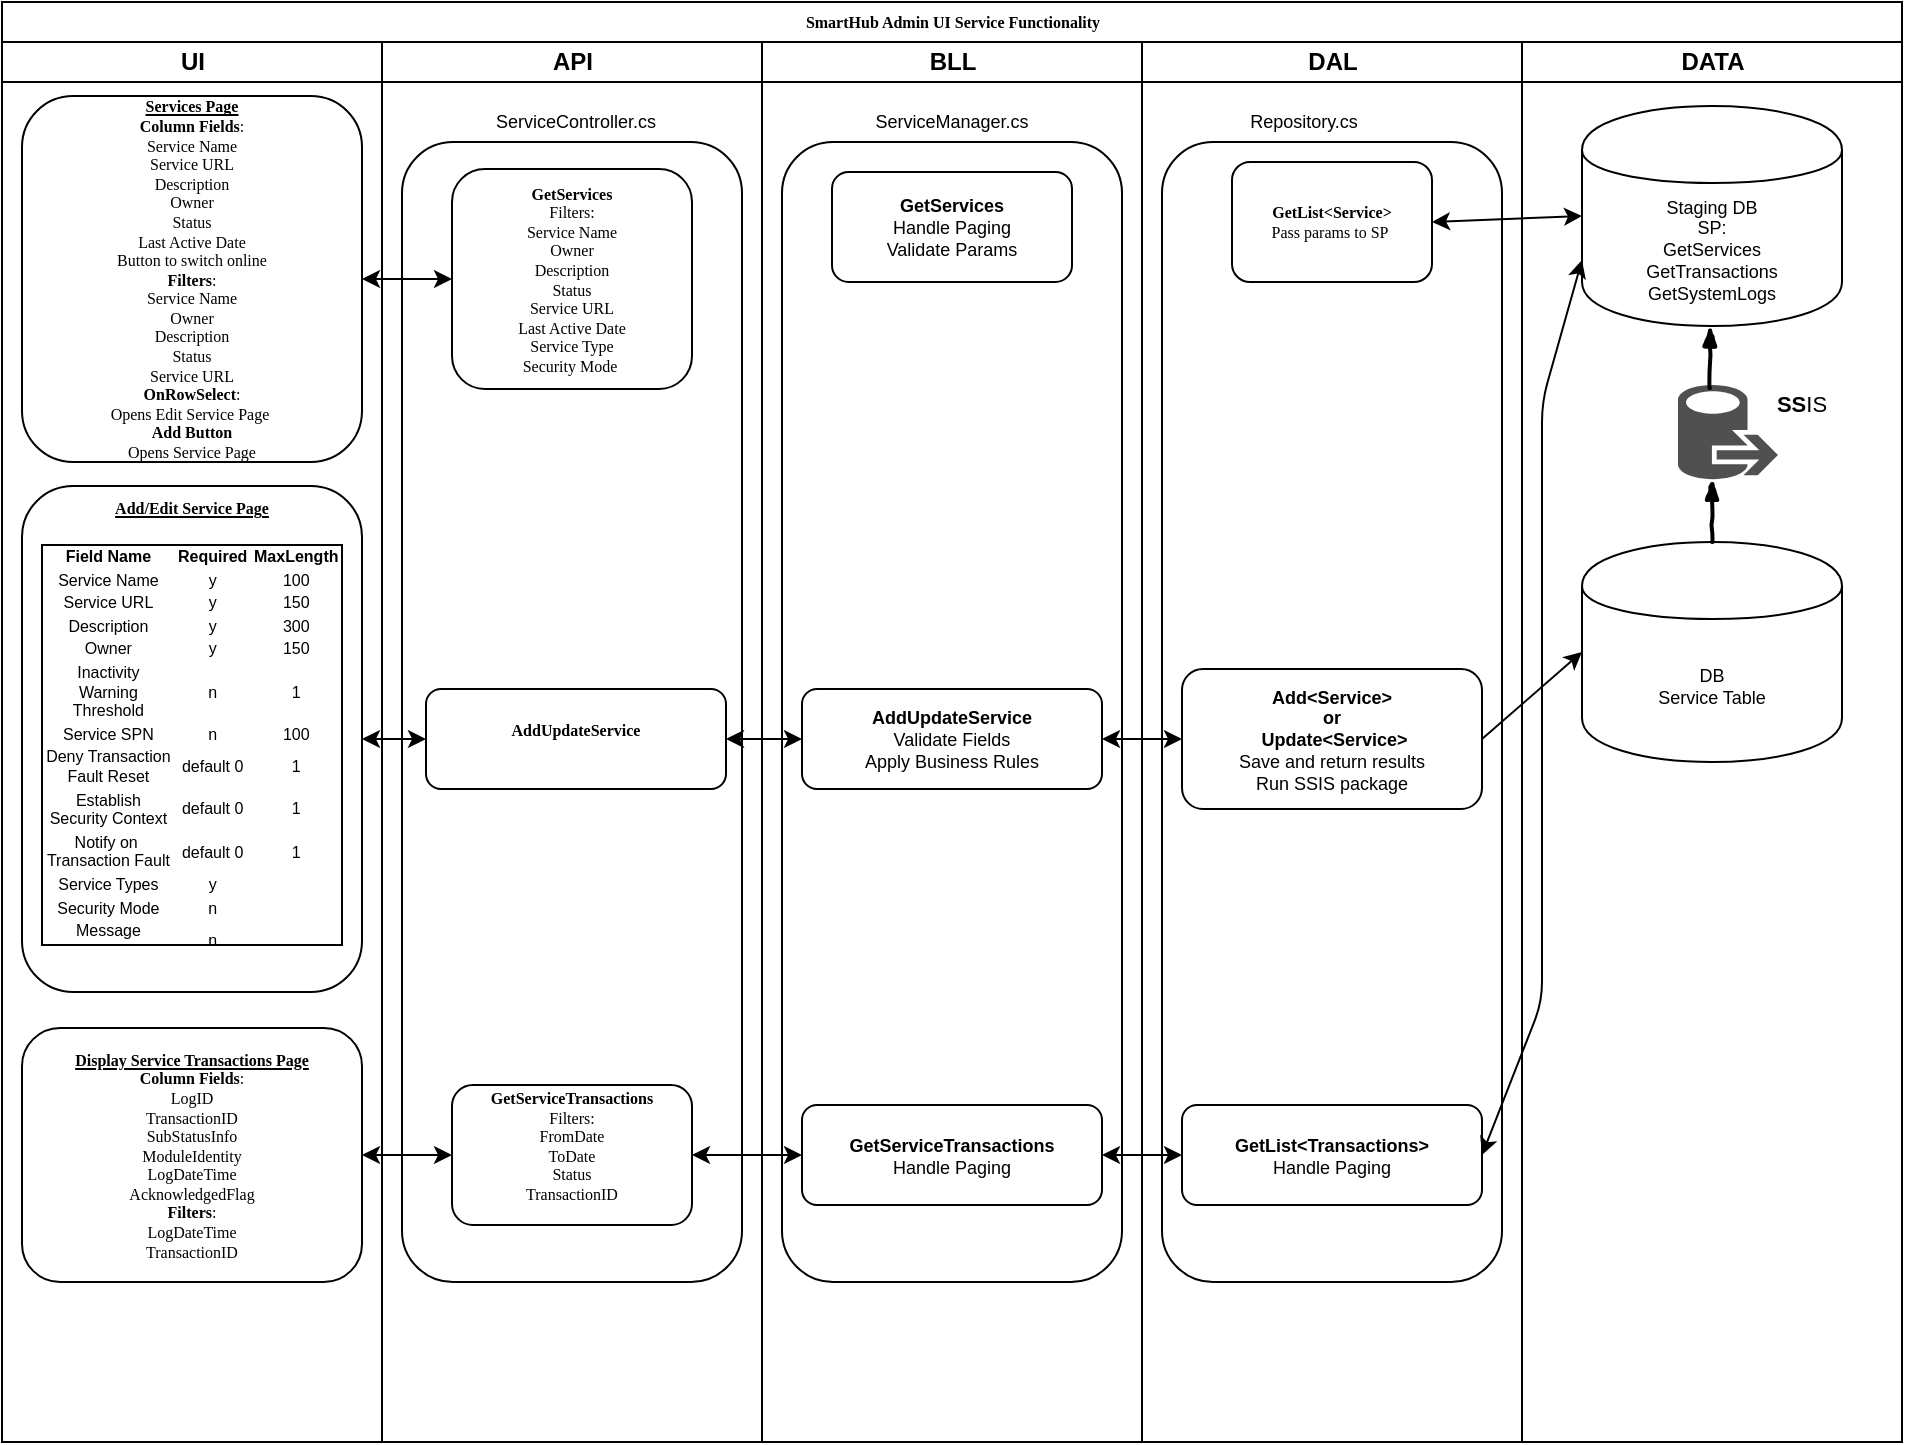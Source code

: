 <mxfile version="11.0.5" type="github"><diagram name="Page-1" id="74e2e168-ea6b-b213-b513-2b3c1d86103e"><mxGraphModel dx="1422" dy="764" grid="1" gridSize="10" guides="1" tooltips="1" connect="1" arrows="1" fold="1" page="1" pageScale="1" pageWidth="1100" pageHeight="850" background="#ffffff" math="0" shadow="0"><root><mxCell id="0"/><mxCell id="1" parent="0"/><mxCell id="77e6c97f196da883-1" value="SmartHub Admin UI Service Functionality" style="swimlane;html=1;childLayout=stackLayout;startSize=20;rounded=0;shadow=0;labelBackgroundColor=none;strokeColor=#000000;strokeWidth=1;fillColor=#ffffff;fontFamily=Verdana;fontSize=8;fontColor=#000000;align=center;" parent="1" vertex="1"><mxGeometry x="70" y="40" width="950" height="720" as="geometry"/></mxCell><mxCell id="77e6c97f196da883-2" value="UI" style="swimlane;html=1;startSize=20;" parent="77e6c97f196da883-1" vertex="1"><mxGeometry y="20" width="190" height="700" as="geometry"/></mxCell><mxCell id="77e6c97f196da883-8" value="&lt;b&gt;&lt;u&gt;Services Page&lt;br&gt;&lt;/u&gt;Column Fields&lt;/b&gt;:&lt;br&gt;Service Name&lt;br&gt;Service URL&lt;br&gt;Description&lt;br&gt;Owner&lt;br&gt;Status&lt;br&gt;Last Active Date&lt;br&gt;Button to switch online&lt;br&gt;&lt;b&gt;Filters&lt;/b&gt;:&lt;br&gt;Service Name&lt;br&gt;Owner&lt;br&gt;Description&lt;br&gt;Status&lt;br&gt;Service URL&lt;br&gt;&lt;b&gt;OnRowSelect&lt;/b&gt;:&lt;br&gt;Opens Edit Service Page&amp;nbsp;&lt;br&gt;&lt;b&gt;Add Button&lt;/b&gt;&lt;br&gt;Opens Service Page" style="rounded=1;whiteSpace=wrap;html=1;shadow=0;labelBackgroundColor=none;strokeColor=#000000;strokeWidth=1;fillColor=#ffffff;fontFamily=Verdana;fontSize=8;fontColor=#000000;align=center;" parent="77e6c97f196da883-2" vertex="1"><mxGeometry x="10" y="27" width="170" height="183" as="geometry"/></mxCell><mxCell id="Ah9zc4sFfrBGP1yTOG9I-1" value="&lt;b&gt;&lt;u&gt;Add/Edit Service Page&lt;/u&gt;&lt;/b&gt;&lt;br&gt;" style="rounded=1;whiteSpace=wrap;html=1;shadow=0;labelBackgroundColor=none;strokeColor=#000000;strokeWidth=1;fillColor=#ffffff;fontFamily=Verdana;fontSize=8;fontColor=#000000;align=center;verticalAlign=top;" parent="77e6c97f196da883-2" vertex="1"><mxGeometry x="10" y="222" width="170" height="253" as="geometry"/></mxCell><mxCell id="Ah9zc4sFfrBGP1yTOG9I-2" value="&lt;b&gt;&lt;u&gt;Display Service Transactions Page&lt;/u&gt;&lt;/b&gt;&lt;br&gt;&lt;b&gt;Column Fields&lt;/b&gt;:&lt;br&gt;LogID&lt;br&gt;TransactionID&lt;br&gt;SubStatusInfo&lt;br&gt;ModuleIdentity&lt;br&gt;LogDateTime&lt;br&gt;AcknowledgedFlag&lt;br&gt;&lt;b&gt;Filters&lt;/b&gt;:&lt;br&gt;LogDateTime&lt;br&gt;TransactionID" style="rounded=1;whiteSpace=wrap;html=1;shadow=0;labelBackgroundColor=none;strokeColor=#000000;strokeWidth=1;fillColor=#ffffff;fontFamily=Verdana;fontSize=8;fontColor=#000000;align=center;" parent="77e6c97f196da883-2" vertex="1"><mxGeometry x="10" y="493" width="170" height="127" as="geometry"/></mxCell><mxCell id="Ah9zc4sFfrBGP1yTOG9I-4" value="&lt;table border=&quot;0&quot; width=&quot;100%&quot; style=&quot;width: 100% ; height: 100% ; border-collapse: collapse&quot;&gt;&lt;tbody&gt;&lt;tr&gt;&lt;td&gt;&lt;b&gt;Field Name&lt;/b&gt;&lt;/td&gt;&lt;td&gt;&lt;b&gt;Required&lt;/b&gt;&lt;/td&gt;&lt;td&gt;&lt;b&gt;MaxLength&lt;/b&gt;&lt;/td&gt;&lt;/tr&gt;&lt;tr&gt;&lt;td&gt;Service Name&lt;/td&gt;&lt;td&gt;y&lt;/td&gt;&lt;td&gt;100&lt;/td&gt;&lt;/tr&gt;&lt;tr&gt;&lt;td&gt;Service URL&lt;/td&gt;&lt;td&gt;y&lt;/td&gt;&lt;td&gt;150&lt;/td&gt;&lt;/tr&gt;&lt;tr&gt;&lt;td&gt;Description&lt;/td&gt;&lt;td&gt;y&lt;/td&gt;&lt;td&gt;300&lt;/td&gt;&lt;/tr&gt;&lt;tr&gt;&lt;td&gt;Owner&lt;/td&gt;&lt;td&gt;y&lt;/td&gt;&lt;td&gt;150&lt;/td&gt;&lt;/tr&gt;&lt;tr&gt;&lt;td&gt;Inactivity&lt;br&gt;Warning&lt;br&gt;Threshold&lt;/td&gt;&lt;td&gt;n&lt;/td&gt;&lt;td&gt;1&lt;/td&gt;&lt;/tr&gt;&lt;tr&gt;&lt;td&gt;Service SPN&lt;/td&gt;&lt;td&gt;n&lt;/td&gt;&lt;td&gt;100&lt;/td&gt;&lt;/tr&gt;&lt;tr&gt;&lt;td&gt;Deny Transaction&lt;br&gt;Fault Reset&lt;/td&gt;&lt;td&gt;default 0&lt;/td&gt;&lt;td&gt;1&lt;/td&gt;&lt;/tr&gt;&lt;tr&gt;&lt;td&gt;Establish&lt;br&gt;Security Context&lt;/td&gt;&lt;td&gt;default 0&lt;/td&gt;&lt;td&gt;1&lt;/td&gt;&lt;/tr&gt;&lt;tr&gt;&lt;td&gt;Notify on&amp;nbsp;&lt;br&gt;Transaction Fault&lt;/td&gt;&lt;td&gt;default 0&lt;/td&gt;&lt;td&gt;1&lt;/td&gt;&lt;/tr&gt;&lt;tr&gt;&lt;td&gt;Service Types&lt;/td&gt;&lt;td&gt;y&lt;/td&gt;&lt;td&gt;&lt;br&gt;&lt;/td&gt;&lt;/tr&gt;&lt;tr&gt;&lt;td&gt;Security Mode&lt;/td&gt;&lt;td&gt;n&lt;/td&gt;&lt;td&gt;&lt;br&gt;&lt;/td&gt;&lt;/tr&gt;&lt;tr&gt;&lt;td&gt;Message&lt;br&gt;Credential Type&lt;/td&gt;&lt;td&gt;n&lt;/td&gt;&lt;td&gt;&lt;br&gt;&lt;/td&gt;&lt;/tr&gt;&lt;tr&gt;&lt;td&gt;&lt;br&gt;&lt;/td&gt;&lt;td&gt;&lt;br&gt;&lt;/td&gt;&lt;td&gt;&lt;br&gt;&lt;/td&gt;&lt;/tr&gt;&lt;tr&gt;&lt;td&gt;&lt;br&gt;&lt;/td&gt;&lt;td&gt;&lt;br&gt;&lt;/td&gt;&lt;td&gt;&lt;br&gt;&lt;/td&gt;&lt;/tr&gt;&lt;/tbody&gt;&lt;/table&gt;" style="text;html=1;strokeColor=#000000;fillColor=none;overflow=fill;fontSize=8;align=center;strokeWidth=1;" parent="77e6c97f196da883-2" vertex="1"><mxGeometry x="20" y="251.5" width="150" height="200" as="geometry"/></mxCell><mxCell id="77e6c97f196da883-4" value="API" style="swimlane;html=1;startSize=20;" parent="77e6c97f196da883-1" vertex="1"><mxGeometry x="190" y="20" width="190" height="700" as="geometry"/></mxCell><mxCell id="62eIiWP3n_bbntUUO8FA-11" value="" style="rounded=1;whiteSpace=wrap;html=1;fontSize=9;align=center;" parent="77e6c97f196da883-4" vertex="1"><mxGeometry x="10" y="50" width="170" height="570" as="geometry"/></mxCell><mxCell id="77e6c97f196da883-11" value="&lt;b&gt;GetServices&lt;br&gt;&lt;/b&gt;Filters:&lt;br&gt;Service Name&lt;br&gt;Owner&lt;br&gt;Description&lt;br&gt;Status&lt;br&gt;Service URL&lt;br&gt;Last Active Date&lt;br&gt;Service Type&lt;br&gt;Security Mode&amp;nbsp;" style="rounded=1;whiteSpace=wrap;html=1;shadow=0;labelBackgroundColor=none;strokeColor=#000000;strokeWidth=1;fillColor=#ffffff;fontFamily=Verdana;fontSize=8;fontColor=#000000;align=center;" parent="77e6c97f196da883-4" vertex="1"><mxGeometry x="35" y="63.5" width="120" height="110" as="geometry"/></mxCell><mxCell id="62eIiWP3n_bbntUUO8FA-1" value="&lt;b&gt;AddUpdateService&lt;br&gt;&amp;nbsp;&lt;/b&gt;" style="rounded=1;whiteSpace=wrap;html=1;shadow=0;labelBackgroundColor=none;strokeColor=#000000;strokeWidth=1;fillColor=#ffffff;fontFamily=Verdana;fontSize=8;fontColor=#000000;align=center;verticalAlign=middle;" parent="77e6c97f196da883-4" vertex="1"><mxGeometry x="22" y="323.5" width="150" height="50" as="geometry"/></mxCell><mxCell id="62eIiWP3n_bbntUUO8FA-12" value="ServiceController.cs" style="text;html=1;strokeColor=none;fillColor=none;align=center;verticalAlign=middle;whiteSpace=wrap;rounded=0;fontSize=9;" parent="77e6c97f196da883-4" vertex="1"><mxGeometry x="77" y="30" width="40" height="20" as="geometry"/></mxCell><mxCell id="62eIiWP3n_bbntUUO8FA-4" value="&lt;b&gt;GetServiceTransactions&lt;/b&gt;&lt;br&gt;Filters:&lt;br&gt;FromDate&lt;br&gt;ToDate&lt;br&gt;Status&lt;br&gt;TransactionID&lt;br&gt;&amp;nbsp;" style="rounded=1;whiteSpace=wrap;html=1;shadow=0;labelBackgroundColor=none;strokeColor=#000000;strokeWidth=1;fillColor=#ffffff;fontFamily=Verdana;fontSize=8;fontColor=#000000;align=center;verticalAlign=middle;" parent="77e6c97f196da883-4" vertex="1"><mxGeometry x="35" y="521.5" width="120" height="70" as="geometry"/></mxCell><mxCell id="77e6c97f196da883-5" value="BLL" style="swimlane;html=1;startSize=20;" parent="77e6c97f196da883-1" vertex="1"><mxGeometry x="380" y="20" width="190" height="700" as="geometry"/></mxCell><mxCell id="62eIiWP3n_bbntUUO8FA-9" value="" style="rounded=1;whiteSpace=wrap;html=1;shadow=0;labelBackgroundColor=none;strokeColor=#000000;strokeWidth=1;fillColor=#ffffff;fontFamily=Verdana;fontSize=8;fontColor=#000000;align=center;" parent="77e6c97f196da883-5" vertex="1"><mxGeometry x="10" y="50" width="170" height="570" as="geometry"/></mxCell><mxCell id="62eIiWP3n_bbntUUO8FA-14" value="ServiceManager.cs" style="text;html=1;strokeColor=none;fillColor=none;align=center;verticalAlign=middle;whiteSpace=wrap;rounded=0;fontSize=9;" parent="77e6c97f196da883-5" vertex="1"><mxGeometry x="75" y="30" width="40" height="20" as="geometry"/></mxCell><mxCell id="62eIiWP3n_bbntUUO8FA-15" value="&lt;b&gt;GetServices&lt;/b&gt;&lt;br&gt;Handle Paging&lt;br&gt;Validate Params" style="rounded=1;whiteSpace=wrap;html=1;fontSize=9;align=center;" parent="77e6c97f196da883-5" vertex="1"><mxGeometry x="35" y="65" width="120" height="55" as="geometry"/></mxCell><mxCell id="62eIiWP3n_bbntUUO8FA-16" value="&lt;b&gt;AddUpdateService&lt;/b&gt;&lt;br&gt;Validate Fields&lt;br&gt;Apply Business Rules" style="rounded=1;whiteSpace=wrap;html=1;fontSize=9;align=center;" parent="77e6c97f196da883-5" vertex="1"><mxGeometry x="20" y="323.5" width="150" height="50" as="geometry"/></mxCell><mxCell id="62eIiWP3n_bbntUUO8FA-17" value="&lt;b&gt;GetServiceTransactions&lt;/b&gt;&lt;br&gt;Handle Paging" style="rounded=1;whiteSpace=wrap;html=1;fontSize=9;align=center;" parent="77e6c97f196da883-5" vertex="1"><mxGeometry x="20" y="531.5" width="150" height="50" as="geometry"/></mxCell><mxCell id="77e6c97f196da883-6" value="DAL" style="swimlane;html=1;startSize=20;" parent="77e6c97f196da883-1" vertex="1"><mxGeometry x="570" y="20" width="190" height="700" as="geometry"/></mxCell><mxCell id="62eIiWP3n_bbntUUO8FA-22" value="" style="rounded=1;whiteSpace=wrap;html=1;fontSize=9;align=center;" parent="77e6c97f196da883-6" vertex="1"><mxGeometry x="10" y="50" width="170" height="570" as="geometry"/></mxCell><mxCell id="62eIiWP3n_bbntUUO8FA-10" value="&lt;b&gt;GetList&amp;lt;Service&amp;gt;&lt;br&gt;&lt;/b&gt;Pass params to SP&amp;nbsp;" style="rounded=1;whiteSpace=wrap;html=1;shadow=0;labelBackgroundColor=none;strokeColor=#000000;strokeWidth=1;fillColor=#ffffff;fontFamily=Verdana;fontSize=8;fontColor=#000000;align=center;" parent="77e6c97f196da883-6" vertex="1"><mxGeometry x="45" y="60" width="100" height="60" as="geometry"/></mxCell><mxCell id="62eIiWP3n_bbntUUO8FA-18" value="&lt;b&gt;Add&amp;lt;Service&amp;gt; &lt;br&gt;or&lt;br&gt;&amp;nbsp;Update&amp;lt;Service&amp;gt;&lt;/b&gt;&lt;br&gt;Save and return results&lt;br&gt;Run SSIS package" style="rounded=1;whiteSpace=wrap;html=1;fontSize=9;align=center;" parent="77e6c97f196da883-6" vertex="1"><mxGeometry x="20" y="313.5" width="150" height="70" as="geometry"/></mxCell><mxCell id="62eIiWP3n_bbntUUO8FA-21" value="&lt;b&gt;GetList&amp;lt;Transactions&amp;gt;&lt;/b&gt;&lt;br&gt;Handle Paging" style="rounded=1;whiteSpace=wrap;html=1;fontSize=9;align=center;" parent="77e6c97f196da883-6" vertex="1"><mxGeometry x="20" y="531.5" width="150" height="50" as="geometry"/></mxCell><mxCell id="62eIiWP3n_bbntUUO8FA-23" value="Repository.cs" style="text;html=1;strokeColor=none;fillColor=none;align=center;verticalAlign=middle;whiteSpace=wrap;rounded=0;fontSize=9;" parent="77e6c97f196da883-6" vertex="1"><mxGeometry x="61" y="30" width="40" height="20" as="geometry"/></mxCell><mxCell id="77e6c97f196da883-7" value="DATA" style="swimlane;html=1;startSize=20;align=center;" parent="77e6c97f196da883-1" vertex="1"><mxGeometry x="760" y="20" width="190" height="700" as="geometry"/></mxCell><mxCell id="62eIiWP3n_bbntUUO8FA-25" value="Staging DB&lt;br&gt;SP:&lt;br&gt;GetServices&lt;br&gt;GetTransactions&lt;br&gt;GetSystemLogs" style="shape=cylinder;whiteSpace=wrap;html=1;boundedLbl=1;backgroundOutline=1;fontSize=9;align=center;" parent="77e6c97f196da883-7" vertex="1"><mxGeometry x="30" y="32" width="130" height="110" as="geometry"/></mxCell><mxCell id="62eIiWP3n_bbntUUO8FA-26" value="DB&lt;br&gt;Service Table" style="shape=cylinder;whiteSpace=wrap;html=1;boundedLbl=1;backgroundOutline=1;fontSize=9;align=center;" parent="77e6c97f196da883-7" vertex="1"><mxGeometry x="30" y="250" width="130" height="110" as="geometry"/></mxCell><mxCell id="62eIiWP3n_bbntUUO8FA-27" value="" style="pointerEvents=1;shadow=0;dashed=0;html=1;strokeColor=none;labelPosition=center;verticalLabelPosition=bottom;verticalAlign=top;align=center;shape=mxgraph.mscae.intune.data_migration_wizard;fillColor=#505050;fontSize=9;" parent="77e6c97f196da883-7" vertex="1"><mxGeometry x="78" y="171" width="50" height="48" as="geometry"/></mxCell><mxCell id="62eIiWP3n_bbntUUO8FA-28" value="" style="rounded=0;comic=1;strokeWidth=2;endArrow=blockThin;html=1;fontFamily=Comic Sans MS;fontStyle=1;exitX=0.5;exitY=0;exitDx=0;exitDy=0;entryX=0.34;entryY=0.995;entryDx=0;entryDy=0;entryPerimeter=0;" parent="77e6c97f196da883-7" source="62eIiWP3n_bbntUUO8FA-26" target="62eIiWP3n_bbntUUO8FA-27" edge="1"><mxGeometry width="50" height="50" relative="1" as="geometry"><mxPoint x="120" y="225" as="sourcePoint"/><mxPoint x="170" y="175" as="targetPoint"/></mxGeometry></mxCell><mxCell id="62eIiWP3n_bbntUUO8FA-30" value="&lt;font style=&quot;font-size: 11px&quot;&gt;&lt;b&gt;SS&lt;/b&gt;IS&lt;/font&gt;" style="text;html=1;strokeColor=none;fillColor=none;align=center;verticalAlign=middle;whiteSpace=wrap;rounded=0;fontSize=9;" parent="77e6c97f196da883-7" vertex="1"><mxGeometry x="120" y="171" width="40" height="20" as="geometry"/></mxCell><mxCell id="62eIiWP3n_bbntUUO8FA-31" value="" style="endArrow=classic;startArrow=classic;html=1;fontSize=9;entryX=0;entryY=0.5;entryDx=0;entryDy=0;exitX=1;exitY=0.5;exitDx=0;exitDy=0;" parent="77e6c97f196da883-1" source="77e6c97f196da883-8" target="77e6c97f196da883-11" edge="1"><mxGeometry width="50" height="50" relative="1" as="geometry"><mxPoint y="820" as="sourcePoint"/><mxPoint x="50" y="770" as="targetPoint"/></mxGeometry></mxCell><mxCell id="62eIiWP3n_bbntUUO8FA-32" value="" style="endArrow=classic;startArrow=classic;html=1;fontSize=9;entryX=0;entryY=0.5;entryDx=0;entryDy=0;exitX=1;exitY=0.5;exitDx=0;exitDy=0;" parent="77e6c97f196da883-1" source="62eIiWP3n_bbntUUO8FA-1" target="62eIiWP3n_bbntUUO8FA-16" edge="1"><mxGeometry width="50" height="50" relative="1" as="geometry"><mxPoint y="820" as="sourcePoint"/><mxPoint x="50" y="770" as="targetPoint"/></mxGeometry></mxCell><mxCell id="62eIiWP3n_bbntUUO8FA-33" value="" style="endArrow=classic;startArrow=classic;html=1;fontSize=9;entryX=0;entryY=0.5;entryDx=0;entryDy=0;exitX=1;exitY=0.5;exitDx=0;exitDy=0;" parent="77e6c97f196da883-1" source="62eIiWP3n_bbntUUO8FA-16" target="62eIiWP3n_bbntUUO8FA-18" edge="1"><mxGeometry width="50" height="50" relative="1" as="geometry"><mxPoint y="820" as="sourcePoint"/><mxPoint x="50" y="770" as="targetPoint"/></mxGeometry></mxCell><mxCell id="62eIiWP3n_bbntUUO8FA-34" value="" style="endArrow=classic;html=1;fontSize=9;entryX=0;entryY=0.5;entryDx=0;entryDy=0;exitX=1;exitY=0.5;exitDx=0;exitDy=0;" parent="77e6c97f196da883-1" source="62eIiWP3n_bbntUUO8FA-18" target="62eIiWP3n_bbntUUO8FA-26" edge="1"><mxGeometry width="50" height="50" relative="1" as="geometry"><mxPoint y="820" as="sourcePoint"/><mxPoint x="50" y="770" as="targetPoint"/></mxGeometry></mxCell><mxCell id="62eIiWP3n_bbntUUO8FA-35" value="" style="endArrow=classic;startArrow=classic;html=1;fontSize=9;entryX=0;entryY=0.5;entryDx=0;entryDy=0;exitX=1;exitY=0.5;exitDx=0;exitDy=0;" parent="77e6c97f196da883-1" source="62eIiWP3n_bbntUUO8FA-10" target="62eIiWP3n_bbntUUO8FA-25" edge="1"><mxGeometry width="50" height="50" relative="1" as="geometry"><mxPoint y="820" as="sourcePoint"/><mxPoint x="50" y="770" as="targetPoint"/></mxGeometry></mxCell><mxCell id="62eIiWP3n_bbntUUO8FA-36" value="" style="endArrow=classic;startArrow=classic;html=1;fontSize=9;entryX=0;entryY=0.7;entryDx=0;entryDy=0;exitX=1;exitY=0.5;exitDx=0;exitDy=0;" parent="77e6c97f196da883-1" source="62eIiWP3n_bbntUUO8FA-21" target="62eIiWP3n_bbntUUO8FA-25" edge="1"><mxGeometry width="50" height="50" relative="1" as="geometry"><mxPoint y="820" as="sourcePoint"/><mxPoint x="50" y="770" as="targetPoint"/><Array as="points"><mxPoint x="770" y="500"/><mxPoint x="770" y="200"/></Array></mxGeometry></mxCell><mxCell id="Ah9zc4sFfrBGP1yTOG9I-7" value="" style="endArrow=classic;startArrow=classic;html=1;fontSize=8;entryX=0;entryY=0.5;entryDx=0;entryDy=0;exitX=1;exitY=0.5;exitDx=0;exitDy=0;" parent="77e6c97f196da883-1" source="Ah9zc4sFfrBGP1yTOG9I-1" target="62eIiWP3n_bbntUUO8FA-1" edge="1"><mxGeometry width="50" height="50" relative="1" as="geometry"><mxPoint y="650" as="sourcePoint"/><mxPoint x="50" y="600" as="targetPoint"/></mxGeometry></mxCell><mxCell id="Ah9zc4sFfrBGP1yTOG9I-8" value="" style="endArrow=classic;startArrow=classic;html=1;fontSize=8;entryX=0;entryY=0.5;entryDx=0;entryDy=0;exitX=1;exitY=0.5;exitDx=0;exitDy=0;" parent="77e6c97f196da883-1" source="Ah9zc4sFfrBGP1yTOG9I-2" target="62eIiWP3n_bbntUUO8FA-4" edge="1"><mxGeometry width="50" height="50" relative="1" as="geometry"><mxPoint y="650" as="sourcePoint"/><mxPoint x="50" y="600" as="targetPoint"/></mxGeometry></mxCell><mxCell id="Ah9zc4sFfrBGP1yTOG9I-9" value="" style="endArrow=classic;startArrow=classic;html=1;fontSize=8;entryX=0;entryY=0.5;entryDx=0;entryDy=0;exitX=1;exitY=0.5;exitDx=0;exitDy=0;" parent="77e6c97f196da883-1" source="62eIiWP3n_bbntUUO8FA-4" target="62eIiWP3n_bbntUUO8FA-17" edge="1"><mxGeometry width="50" height="50" relative="1" as="geometry"><mxPoint y="650" as="sourcePoint"/><mxPoint x="50" y="600" as="targetPoint"/></mxGeometry></mxCell><mxCell id="Ah9zc4sFfrBGP1yTOG9I-10" value="" style="endArrow=classic;startArrow=classic;html=1;fontSize=8;entryX=0;entryY=0.5;entryDx=0;entryDy=0;exitX=1;exitY=0.5;exitDx=0;exitDy=0;" parent="77e6c97f196da883-1" source="62eIiWP3n_bbntUUO8FA-17" target="62eIiWP3n_bbntUUO8FA-21" edge="1"><mxGeometry width="50" height="50" relative="1" as="geometry"><mxPoint y="650" as="sourcePoint"/><mxPoint x="50" y="600" as="targetPoint"/></mxGeometry></mxCell><mxCell id="62eIiWP3n_bbntUUO8FA-29" value="" style="rounded=0;comic=1;strokeWidth=2;endArrow=blockThin;html=1;fontFamily=Comic Sans MS;fontStyle=1;exitX=0.5;exitY=0;exitDx=0;exitDy=0;entryX=0.34;entryY=0.995;entryDx=0;entryDy=0;entryPerimeter=0;" parent="1" edge="1"><mxGeometry width="50" height="50" relative="1" as="geometry"><mxPoint x="924" y="233" as="sourcePoint"/><mxPoint x="924" y="202" as="targetPoint"/></mxGeometry></mxCell></root></mxGraphModel></diagram></mxfile>